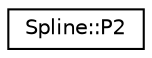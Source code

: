digraph "Graphical Class Hierarchy"
{
  edge [fontname="Helvetica",fontsize="10",labelfontname="Helvetica",labelfontsize="10"];
  node [fontname="Helvetica",fontsize="10",shape=record];
  rankdir="LR";
  Node0 [label="Spline::P2",height=0.2,width=0.4,color="black", fillcolor="white", style="filled",URL="$structSpline_1_1P2.html"];
}
